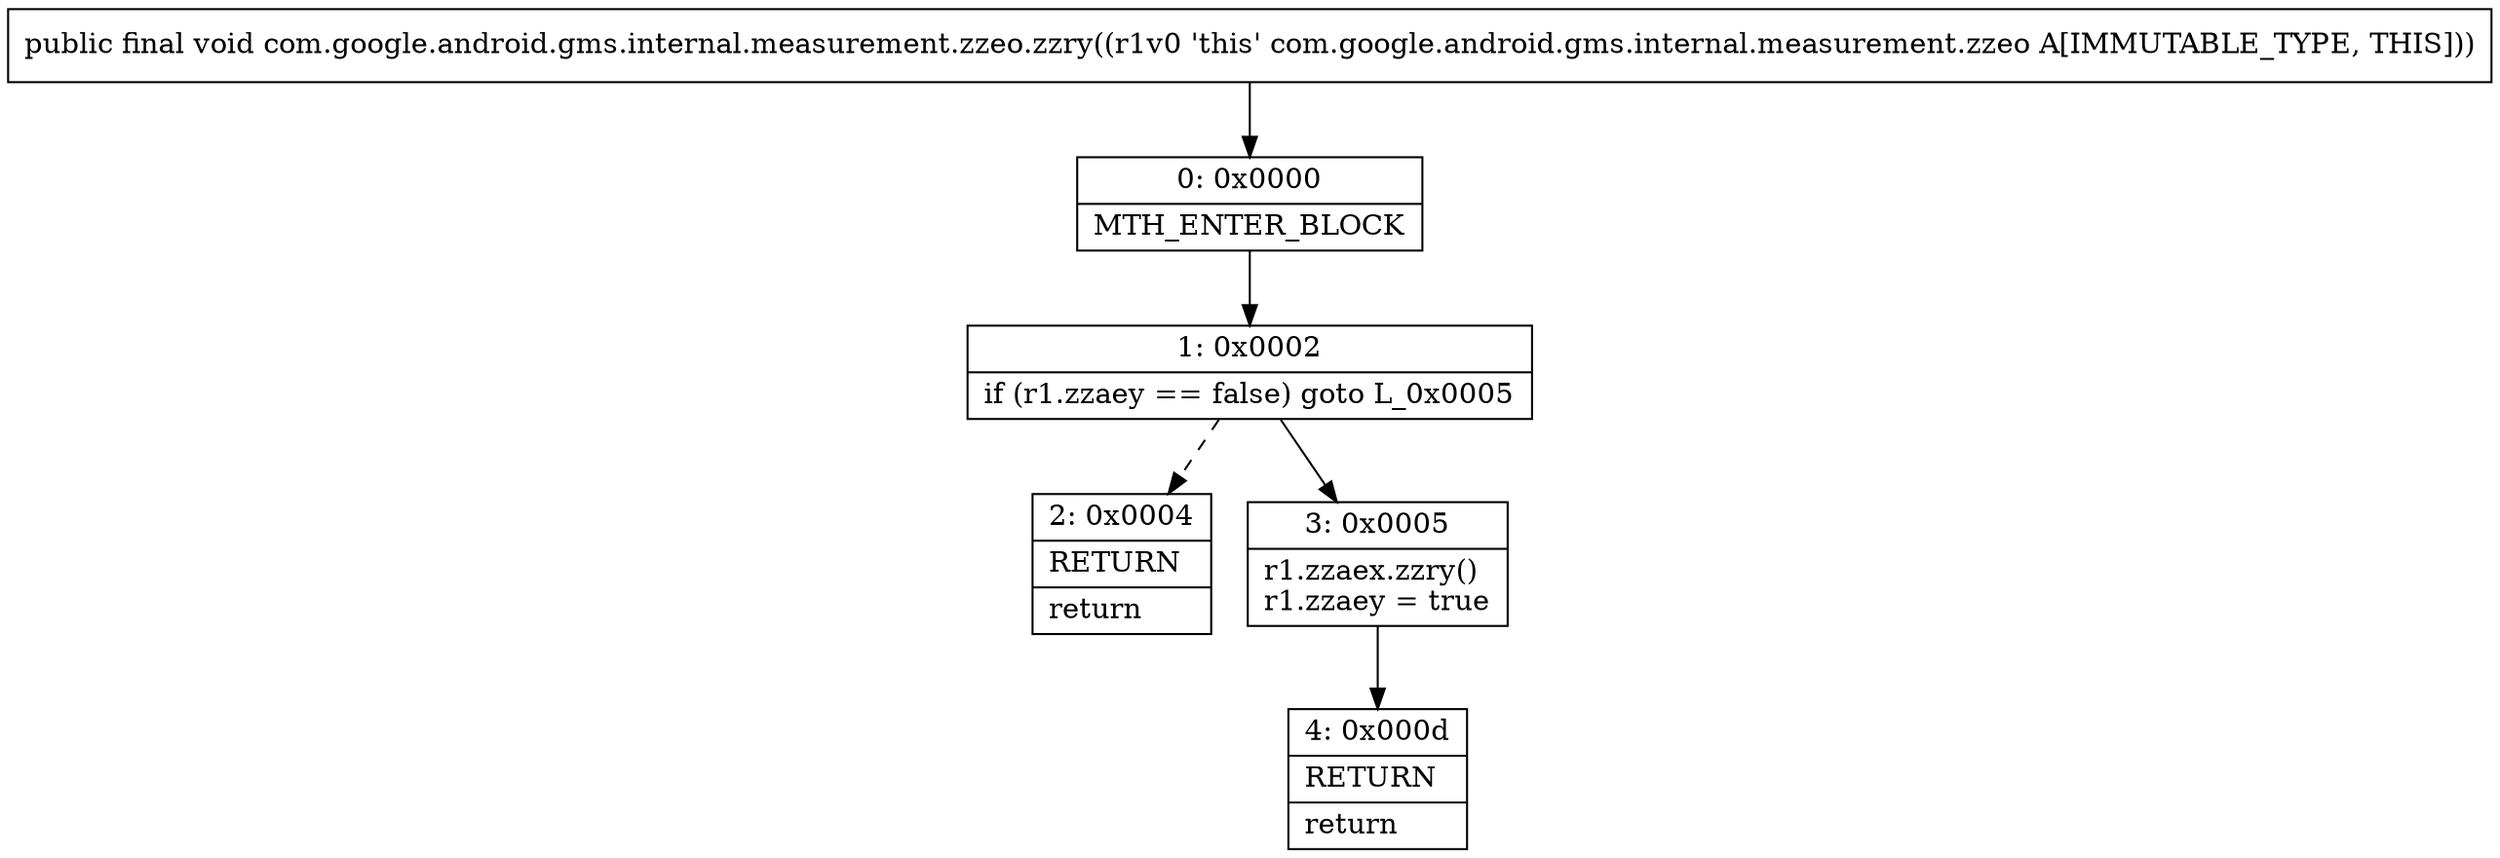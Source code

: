 digraph "CFG forcom.google.android.gms.internal.measurement.zzeo.zzry()V" {
Node_0 [shape=record,label="{0\:\ 0x0000|MTH_ENTER_BLOCK\l}"];
Node_1 [shape=record,label="{1\:\ 0x0002|if (r1.zzaey == false) goto L_0x0005\l}"];
Node_2 [shape=record,label="{2\:\ 0x0004|RETURN\l|return\l}"];
Node_3 [shape=record,label="{3\:\ 0x0005|r1.zzaex.zzry()\lr1.zzaey = true\l}"];
Node_4 [shape=record,label="{4\:\ 0x000d|RETURN\l|return\l}"];
MethodNode[shape=record,label="{public final void com.google.android.gms.internal.measurement.zzeo.zzry((r1v0 'this' com.google.android.gms.internal.measurement.zzeo A[IMMUTABLE_TYPE, THIS])) }"];
MethodNode -> Node_0;
Node_0 -> Node_1;
Node_1 -> Node_2[style=dashed];
Node_1 -> Node_3;
Node_3 -> Node_4;
}


